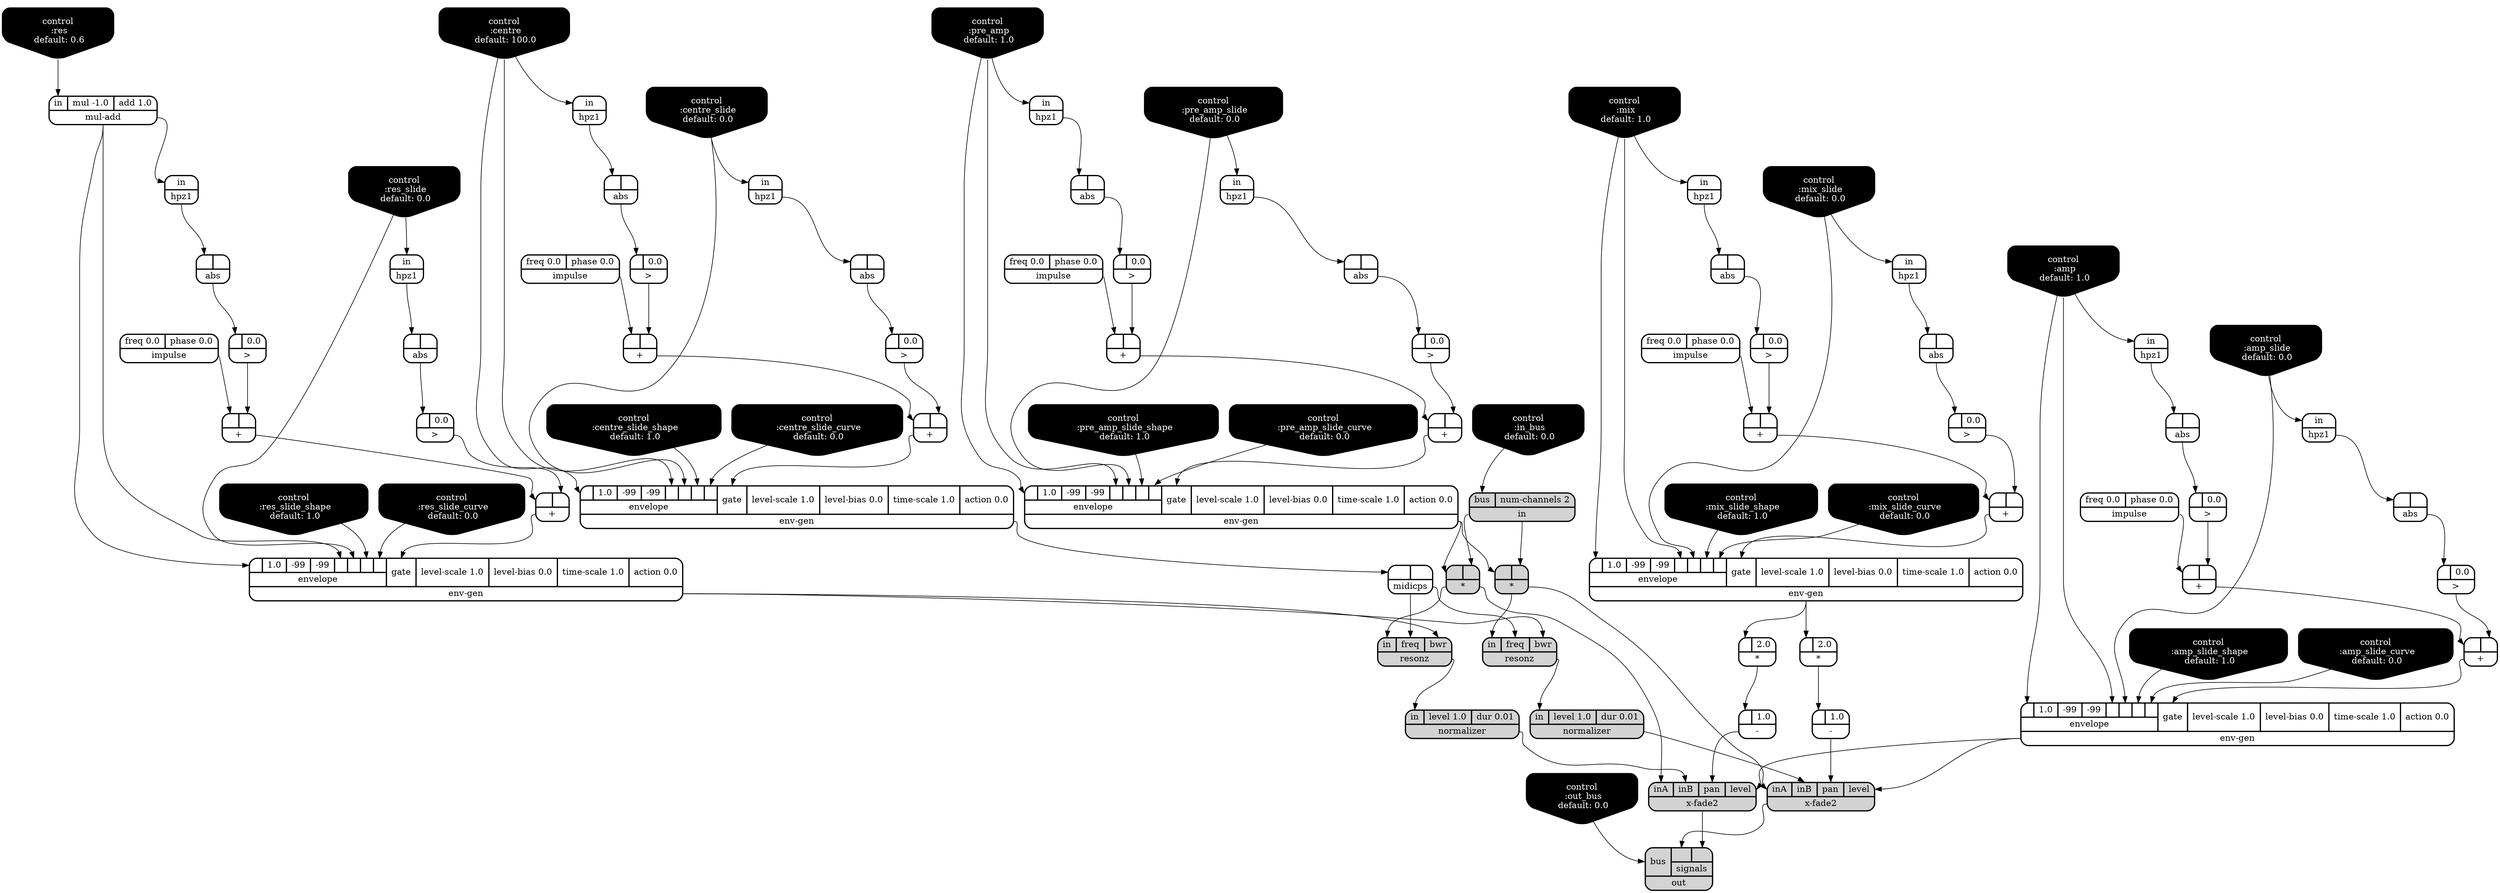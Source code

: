 digraph synthdef {
33 [label = "{{ <a> |<b> } |<__UG_NAME__>* }" style="filled, bold, rounded"  shape=record rankdir=LR];
68 [label = "{{ <a> |<b> 2.0} |<__UG_NAME__>* }" style="bold, rounded" shape=record rankdir=LR];
81 [label = "{{ <a> |<b> 2.0} |<__UG_NAME__>* }" style="bold, rounded" shape=record rankdir=LR];
82 [label = "{{ <a> |<b> } |<__UG_NAME__>* }" style="filled, bold, rounded"  shape=record rankdir=LR];
26 [label = "{{ <a> |<b> } |<__UG_NAME__>+ }" style="bold, rounded" shape=record rankdir=LR];
30 [label = "{{ <a> |<b> } |<__UG_NAME__>+ }" style="bold, rounded" shape=record rankdir=LR];
38 [label = "{{ <a> |<b> } |<__UG_NAME__>+ }" style="bold, rounded" shape=record rankdir=LR];
42 [label = "{{ <a> |<b> } |<__UG_NAME__>+ }" style="bold, rounded" shape=record rankdir=LR];
50 [label = "{{ <a> |<b> } |<__UG_NAME__>+ }" style="bold, rounded" shape=record rankdir=LR];
54 [label = "{{ <a> |<b> } |<__UG_NAME__>+ }" style="bold, rounded" shape=record rankdir=LR];
62 [label = "{{ <a> |<b> } |<__UG_NAME__>+ }" style="bold, rounded" shape=record rankdir=LR];
66 [label = "{{ <a> |<b> } |<__UG_NAME__>+ }" style="bold, rounded" shape=record rankdir=LR];
74 [label = "{{ <a> |<b> } |<__UG_NAME__>+ }" style="bold, rounded" shape=record rankdir=LR];
78 [label = "{{ <a> |<b> } |<__UG_NAME__>+ }" style="bold, rounded" shape=record rankdir=LR];
69 [label = "{{ <a> |<b> 1.0} |<__UG_NAME__>- }" style="bold, rounded" shape=record rankdir=LR];
85 [label = "{{ <a> |<b> 1.0} |<__UG_NAME__>- }" style="bold, rounded" shape=record rankdir=LR];
25 [label = "{{ <a> |<b> 0.0} |<__UG_NAME__>\> }" style="bold, rounded" shape=record rankdir=LR];
29 [label = "{{ <a> |<b> 0.0} |<__UG_NAME__>\> }" style="bold, rounded" shape=record rankdir=LR];
37 [label = "{{ <a> |<b> 0.0} |<__UG_NAME__>\> }" style="bold, rounded" shape=record rankdir=LR];
41 [label = "{{ <a> |<b> 0.0} |<__UG_NAME__>\> }" style="bold, rounded" shape=record rankdir=LR];
49 [label = "{{ <a> |<b> 0.0} |<__UG_NAME__>\> }" style="bold, rounded" shape=record rankdir=LR];
53 [label = "{{ <a> |<b> 0.0} |<__UG_NAME__>\> }" style="bold, rounded" shape=record rankdir=LR];
61 [label = "{{ <a> |<b> 0.0} |<__UG_NAME__>\> }" style="bold, rounded" shape=record rankdir=LR];
65 [label = "{{ <a> |<b> 0.0} |<__UG_NAME__>\> }" style="bold, rounded" shape=record rankdir=LR];
73 [label = "{{ <a> |<b> 0.0} |<__UG_NAME__>\> }" style="bold, rounded" shape=record rankdir=LR];
77 [label = "{{ <a> |<b> 0.0} |<__UG_NAME__>\> }" style="bold, rounded" shape=record rankdir=LR];
24 [label = "{{ <a> |<b> } |<__UG_NAME__>abs }" style="bold, rounded" shape=record rankdir=LR];
28 [label = "{{ <a> |<b> } |<__UG_NAME__>abs }" style="bold, rounded" shape=record rankdir=LR];
36 [label = "{{ <a> |<b> } |<__UG_NAME__>abs }" style="bold, rounded" shape=record rankdir=LR];
40 [label = "{{ <a> |<b> } |<__UG_NAME__>abs }" style="bold, rounded" shape=record rankdir=LR];
48 [label = "{{ <a> |<b> } |<__UG_NAME__>abs }" style="bold, rounded" shape=record rankdir=LR];
52 [label = "{{ <a> |<b> } |<__UG_NAME__>abs }" style="bold, rounded" shape=record rankdir=LR];
60 [label = "{{ <a> |<b> } |<__UG_NAME__>abs }" style="bold, rounded" shape=record rankdir=LR];
64 [label = "{{ <a> |<b> } |<__UG_NAME__>abs }" style="bold, rounded" shape=record rankdir=LR];
72 [label = "{{ <a> |<b> } |<__UG_NAME__>abs }" style="bold, rounded" shape=record rankdir=LR];
76 [label = "{{ <a> |<b> } |<__UG_NAME__>abs }" style="bold, rounded" shape=record rankdir=LR];
0 [label = "control
 :amp
 default: 1.0" shape=invhouse style="rounded, filled, bold" fillcolor=black fontcolor=white ]; 
1 [label = "control
 :amp_slide
 default: 0.0" shape=invhouse style="rounded, filled, bold" fillcolor=black fontcolor=white ]; 
2 [label = "control
 :amp_slide_shape
 default: 1.0" shape=invhouse style="rounded, filled, bold" fillcolor=black fontcolor=white ]; 
3 [label = "control
 :amp_slide_curve
 default: 0.0" shape=invhouse style="rounded, filled, bold" fillcolor=black fontcolor=white ]; 
4 [label = "control
 :mix
 default: 1.0" shape=invhouse style="rounded, filled, bold" fillcolor=black fontcolor=white ]; 
5 [label = "control
 :mix_slide
 default: 0.0" shape=invhouse style="rounded, filled, bold" fillcolor=black fontcolor=white ]; 
6 [label = "control
 :mix_slide_shape
 default: 1.0" shape=invhouse style="rounded, filled, bold" fillcolor=black fontcolor=white ]; 
7 [label = "control
 :mix_slide_curve
 default: 0.0" shape=invhouse style="rounded, filled, bold" fillcolor=black fontcolor=white ]; 
8 [label = "control
 :pre_amp
 default: 1.0" shape=invhouse style="rounded, filled, bold" fillcolor=black fontcolor=white ]; 
9 [label = "control
 :pre_amp_slide
 default: 0.0" shape=invhouse style="rounded, filled, bold" fillcolor=black fontcolor=white ]; 
10 [label = "control
 :pre_amp_slide_shape
 default: 1.0" shape=invhouse style="rounded, filled, bold" fillcolor=black fontcolor=white ]; 
11 [label = "control
 :pre_amp_slide_curve
 default: 0.0" shape=invhouse style="rounded, filled, bold" fillcolor=black fontcolor=white ]; 
12 [label = "control
 :centre
 default: 100.0" shape=invhouse style="rounded, filled, bold" fillcolor=black fontcolor=white ]; 
13 [label = "control
 :centre_slide
 default: 0.0" shape=invhouse style="rounded, filled, bold" fillcolor=black fontcolor=white ]; 
14 [label = "control
 :centre_slide_shape
 default: 1.0" shape=invhouse style="rounded, filled, bold" fillcolor=black fontcolor=white ]; 
15 [label = "control
 :centre_slide_curve
 default: 0.0" shape=invhouse style="rounded, filled, bold" fillcolor=black fontcolor=white ]; 
16 [label = "control
 :res
 default: 0.6" shape=invhouse style="rounded, filled, bold" fillcolor=black fontcolor=white ]; 
17 [label = "control
 :res_slide
 default: 0.0" shape=invhouse style="rounded, filled, bold" fillcolor=black fontcolor=white ]; 
18 [label = "control
 :res_slide_shape
 default: 1.0" shape=invhouse style="rounded, filled, bold" fillcolor=black fontcolor=white ]; 
19 [label = "control
 :res_slide_curve
 default: 0.0" shape=invhouse style="rounded, filled, bold" fillcolor=black fontcolor=white ]; 
20 [label = "control
 :in_bus
 default: 0.0" shape=invhouse style="rounded, filled, bold" fillcolor=black fontcolor=white ]; 
21 [label = "control
 :out_bus
 default: 0.0" shape=invhouse style="rounded, filled, bold" fillcolor=black fontcolor=white ]; 
31 [label = "{{ {{<envelope___control___0>|1.0|-99|-99|<envelope___control___4>|<envelope___control___5>|<envelope___control___6>|<envelope___control___7>}|envelope}|<gate> gate|<level____scale> level-scale 1.0|<level____bias> level-bias 0.0|<time____scale> time-scale 1.0|<action> action 0.0} |<__UG_NAME__>env-gen }" style="bold, rounded" shape=record rankdir=LR];
43 [label = "{{ {{<envelope___control___0>|1.0|-99|-99|<envelope___control___4>|<envelope___control___5>|<envelope___control___6>|<envelope___control___7>}|envelope}|<gate> gate|<level____scale> level-scale 1.0|<level____bias> level-bias 0.0|<time____scale> time-scale 1.0|<action> action 0.0} |<__UG_NAME__>env-gen }" style="bold, rounded" shape=record rankdir=LR];
55 [label = "{{ {{<envelope___mul____add___0>|1.0|-99|-99|<envelope___mul____add___4>|<envelope___control___5>|<envelope___control___6>|<envelope___control___7>}|envelope}|<gate> gate|<level____scale> level-scale 1.0|<level____bias> level-bias 0.0|<time____scale> time-scale 1.0|<action> action 0.0} |<__UG_NAME__>env-gen }" style="bold, rounded" shape=record rankdir=LR];
67 [label = "{{ {{<envelope___control___0>|1.0|-99|-99|<envelope___control___4>|<envelope___control___5>|<envelope___control___6>|<envelope___control___7>}|envelope}|<gate> gate|<level____scale> level-scale 1.0|<level____bias> level-bias 0.0|<time____scale> time-scale 1.0|<action> action 0.0} |<__UG_NAME__>env-gen }" style="bold, rounded" shape=record rankdir=LR];
79 [label = "{{ {{<envelope___control___0>|1.0|-99|-99|<envelope___control___4>|<envelope___control___5>|<envelope___control___6>|<envelope___control___7>}|envelope}|<gate> gate|<level____scale> level-scale 1.0|<level____bias> level-bias 0.0|<time____scale> time-scale 1.0|<action> action 0.0} |<__UG_NAME__>env-gen }" style="bold, rounded" shape=record rankdir=LR];
23 [label = "{{ <in> in} |<__UG_NAME__>hpz1 }" style="bold, rounded" shape=record rankdir=LR];
27 [label = "{{ <in> in} |<__UG_NAME__>hpz1 }" style="bold, rounded" shape=record rankdir=LR];
35 [label = "{{ <in> in} |<__UG_NAME__>hpz1 }" style="bold, rounded" shape=record rankdir=LR];
39 [label = "{{ <in> in} |<__UG_NAME__>hpz1 }" style="bold, rounded" shape=record rankdir=LR];
47 [label = "{{ <in> in} |<__UG_NAME__>hpz1 }" style="bold, rounded" shape=record rankdir=LR];
51 [label = "{{ <in> in} |<__UG_NAME__>hpz1 }" style="bold, rounded" shape=record rankdir=LR];
59 [label = "{{ <in> in} |<__UG_NAME__>hpz1 }" style="bold, rounded" shape=record rankdir=LR];
63 [label = "{{ <in> in} |<__UG_NAME__>hpz1 }" style="bold, rounded" shape=record rankdir=LR];
71 [label = "{{ <in> in} |<__UG_NAME__>hpz1 }" style="bold, rounded" shape=record rankdir=LR];
75 [label = "{{ <in> in} |<__UG_NAME__>hpz1 }" style="bold, rounded" shape=record rankdir=LR];
22 [label = "{{ <freq> freq 0.0|<phase> phase 0.0} |<__UG_NAME__>impulse }" style="bold, rounded" shape=record rankdir=LR];
34 [label = "{{ <freq> freq 0.0|<phase> phase 0.0} |<__UG_NAME__>impulse }" style="bold, rounded" shape=record rankdir=LR];
45 [label = "{{ <freq> freq 0.0|<phase> phase 0.0} |<__UG_NAME__>impulse }" style="bold, rounded" shape=record rankdir=LR];
58 [label = "{{ <freq> freq 0.0|<phase> phase 0.0} |<__UG_NAME__>impulse }" style="bold, rounded" shape=record rankdir=LR];
70 [label = "{{ <freq> freq 0.0|<phase> phase 0.0} |<__UG_NAME__>impulse }" style="bold, rounded" shape=record rankdir=LR];
32 [label = "{{ <bus> bus|<num____channels> num-channels 2} |<__UG_NAME__>in }" style="filled, bold, rounded"  shape=record rankdir=LR];
44 [label = "{{ <a> |<b> } |<__UG_NAME__>midicps }" style="bold, rounded" shape=record rankdir=LR];
46 [label = "{{ <in> in|<mul> mul -1.0|<add> add 1.0} |<__UG_NAME__>mul-add }" style="bold, rounded" shape=record rankdir=LR];
57 [label = "{{ <in> in|<level> level 1.0|<dur> dur 0.01} |<__UG_NAME__>normalizer }" style="filled, bold, rounded"  shape=record rankdir=LR];
84 [label = "{{ <in> in|<level> level 1.0|<dur> dur 0.01} |<__UG_NAME__>normalizer }" style="filled, bold, rounded"  shape=record rankdir=LR];
87 [label = "{{ <bus> bus|{{<signals___x____fade2___0>|<signals___x____fade2___1>}|signals}} |<__UG_NAME__>out }" style="filled, bold, rounded"  shape=record rankdir=LR];
56 [label = "{{ <in> in|<freq> freq|<bwr> bwr} |<__UG_NAME__>resonz }" style="filled, bold, rounded"  shape=record rankdir=LR];
83 [label = "{{ <in> in|<freq> freq|<bwr> bwr} |<__UG_NAME__>resonz }" style="filled, bold, rounded"  shape=record rankdir=LR];
80 [label = "{{ <ina> inA|<inb> inB|<pan> pan|<level> level} |<__UG_NAME__>x-fade2 }" style="filled, bold, rounded"  shape=record rankdir=LR];
86 [label = "{{ <ina> inA|<inb> inB|<pan> pan|<level> level} |<__UG_NAME__>x-fade2 }" style="filled, bold, rounded"  shape=record rankdir=LR];

32:__UG_NAME__ -> 33:b ;
31:__UG_NAME__ -> 33:a ;
67:__UG_NAME__ -> 68:a ;
67:__UG_NAME__ -> 81:a ;
32:__UG_NAME__ -> 82:b ;
31:__UG_NAME__ -> 82:a ;
25:__UG_NAME__ -> 26:b ;
22:__UG_NAME__ -> 26:a ;
29:__UG_NAME__ -> 30:b ;
26:__UG_NAME__ -> 30:a ;
37:__UG_NAME__ -> 38:b ;
34:__UG_NAME__ -> 38:a ;
41:__UG_NAME__ -> 42:b ;
38:__UG_NAME__ -> 42:a ;
49:__UG_NAME__ -> 50:b ;
45:__UG_NAME__ -> 50:a ;
53:__UG_NAME__ -> 54:b ;
50:__UG_NAME__ -> 54:a ;
61:__UG_NAME__ -> 62:b ;
58:__UG_NAME__ -> 62:a ;
65:__UG_NAME__ -> 66:b ;
62:__UG_NAME__ -> 66:a ;
73:__UG_NAME__ -> 74:b ;
70:__UG_NAME__ -> 74:a ;
77:__UG_NAME__ -> 78:b ;
74:__UG_NAME__ -> 78:a ;
68:__UG_NAME__ -> 69:a ;
81:__UG_NAME__ -> 85:a ;
24:__UG_NAME__ -> 25:a ;
28:__UG_NAME__ -> 29:a ;
36:__UG_NAME__ -> 37:a ;
40:__UG_NAME__ -> 41:a ;
48:__UG_NAME__ -> 49:a ;
52:__UG_NAME__ -> 53:a ;
60:__UG_NAME__ -> 61:a ;
64:__UG_NAME__ -> 65:a ;
72:__UG_NAME__ -> 73:a ;
76:__UG_NAME__ -> 77:a ;
23:__UG_NAME__ -> 24:a ;
27:__UG_NAME__ -> 28:a ;
35:__UG_NAME__ -> 36:a ;
39:__UG_NAME__ -> 40:a ;
47:__UG_NAME__ -> 48:a ;
51:__UG_NAME__ -> 52:a ;
59:__UG_NAME__ -> 60:a ;
63:__UG_NAME__ -> 64:a ;
71:__UG_NAME__ -> 72:a ;
75:__UG_NAME__ -> 76:a ;
30:__UG_NAME__ -> 31:gate ;
8:__UG_NAME__ -> 31:envelope___control___0 ;
8:__UG_NAME__ -> 31:envelope___control___4 ;
9:__UG_NAME__ -> 31:envelope___control___5 ;
10:__UG_NAME__ -> 31:envelope___control___6 ;
11:__UG_NAME__ -> 31:envelope___control___7 ;
42:__UG_NAME__ -> 43:gate ;
12:__UG_NAME__ -> 43:envelope___control___0 ;
12:__UG_NAME__ -> 43:envelope___control___4 ;
13:__UG_NAME__ -> 43:envelope___control___5 ;
14:__UG_NAME__ -> 43:envelope___control___6 ;
15:__UG_NAME__ -> 43:envelope___control___7 ;
54:__UG_NAME__ -> 55:gate ;
46:__UG_NAME__ -> 55:envelope___mul____add___0 ;
46:__UG_NAME__ -> 55:envelope___mul____add___4 ;
17:__UG_NAME__ -> 55:envelope___control___5 ;
18:__UG_NAME__ -> 55:envelope___control___6 ;
19:__UG_NAME__ -> 55:envelope___control___7 ;
66:__UG_NAME__ -> 67:gate ;
4:__UG_NAME__ -> 67:envelope___control___0 ;
4:__UG_NAME__ -> 67:envelope___control___4 ;
5:__UG_NAME__ -> 67:envelope___control___5 ;
6:__UG_NAME__ -> 67:envelope___control___6 ;
7:__UG_NAME__ -> 67:envelope___control___7 ;
78:__UG_NAME__ -> 79:gate ;
0:__UG_NAME__ -> 79:envelope___control___0 ;
0:__UG_NAME__ -> 79:envelope___control___4 ;
1:__UG_NAME__ -> 79:envelope___control___5 ;
2:__UG_NAME__ -> 79:envelope___control___6 ;
3:__UG_NAME__ -> 79:envelope___control___7 ;
8:__UG_NAME__ -> 23:in ;
9:__UG_NAME__ -> 27:in ;
12:__UG_NAME__ -> 35:in ;
13:__UG_NAME__ -> 39:in ;
46:__UG_NAME__ -> 47:in ;
17:__UG_NAME__ -> 51:in ;
4:__UG_NAME__ -> 59:in ;
5:__UG_NAME__ -> 63:in ;
0:__UG_NAME__ -> 71:in ;
1:__UG_NAME__ -> 75:in ;
20:__UG_NAME__ -> 32:bus ;
43:__UG_NAME__ -> 44:a ;
16:__UG_NAME__ -> 46:in ;
56:__UG_NAME__ -> 57:in ;
83:__UG_NAME__ -> 84:in ;
86:__UG_NAME__ -> 87:signals___x____fade2___0 ;
80:__UG_NAME__ -> 87:signals___x____fade2___1 ;
21:__UG_NAME__ -> 87:bus ;
55:__UG_NAME__ -> 56:bwr ;
44:__UG_NAME__ -> 56:freq ;
33:__UG_NAME__ -> 56:in ;
55:__UG_NAME__ -> 83:bwr ;
44:__UG_NAME__ -> 83:freq ;
82:__UG_NAME__ -> 83:in ;
79:__UG_NAME__ -> 80:level ;
69:__UG_NAME__ -> 80:pan ;
57:__UG_NAME__ -> 80:inb ;
33:__UG_NAME__ -> 80:ina ;
79:__UG_NAME__ -> 86:level ;
85:__UG_NAME__ -> 86:pan ;
84:__UG_NAME__ -> 86:inb ;
82:__UG_NAME__ -> 86:ina ;

}
